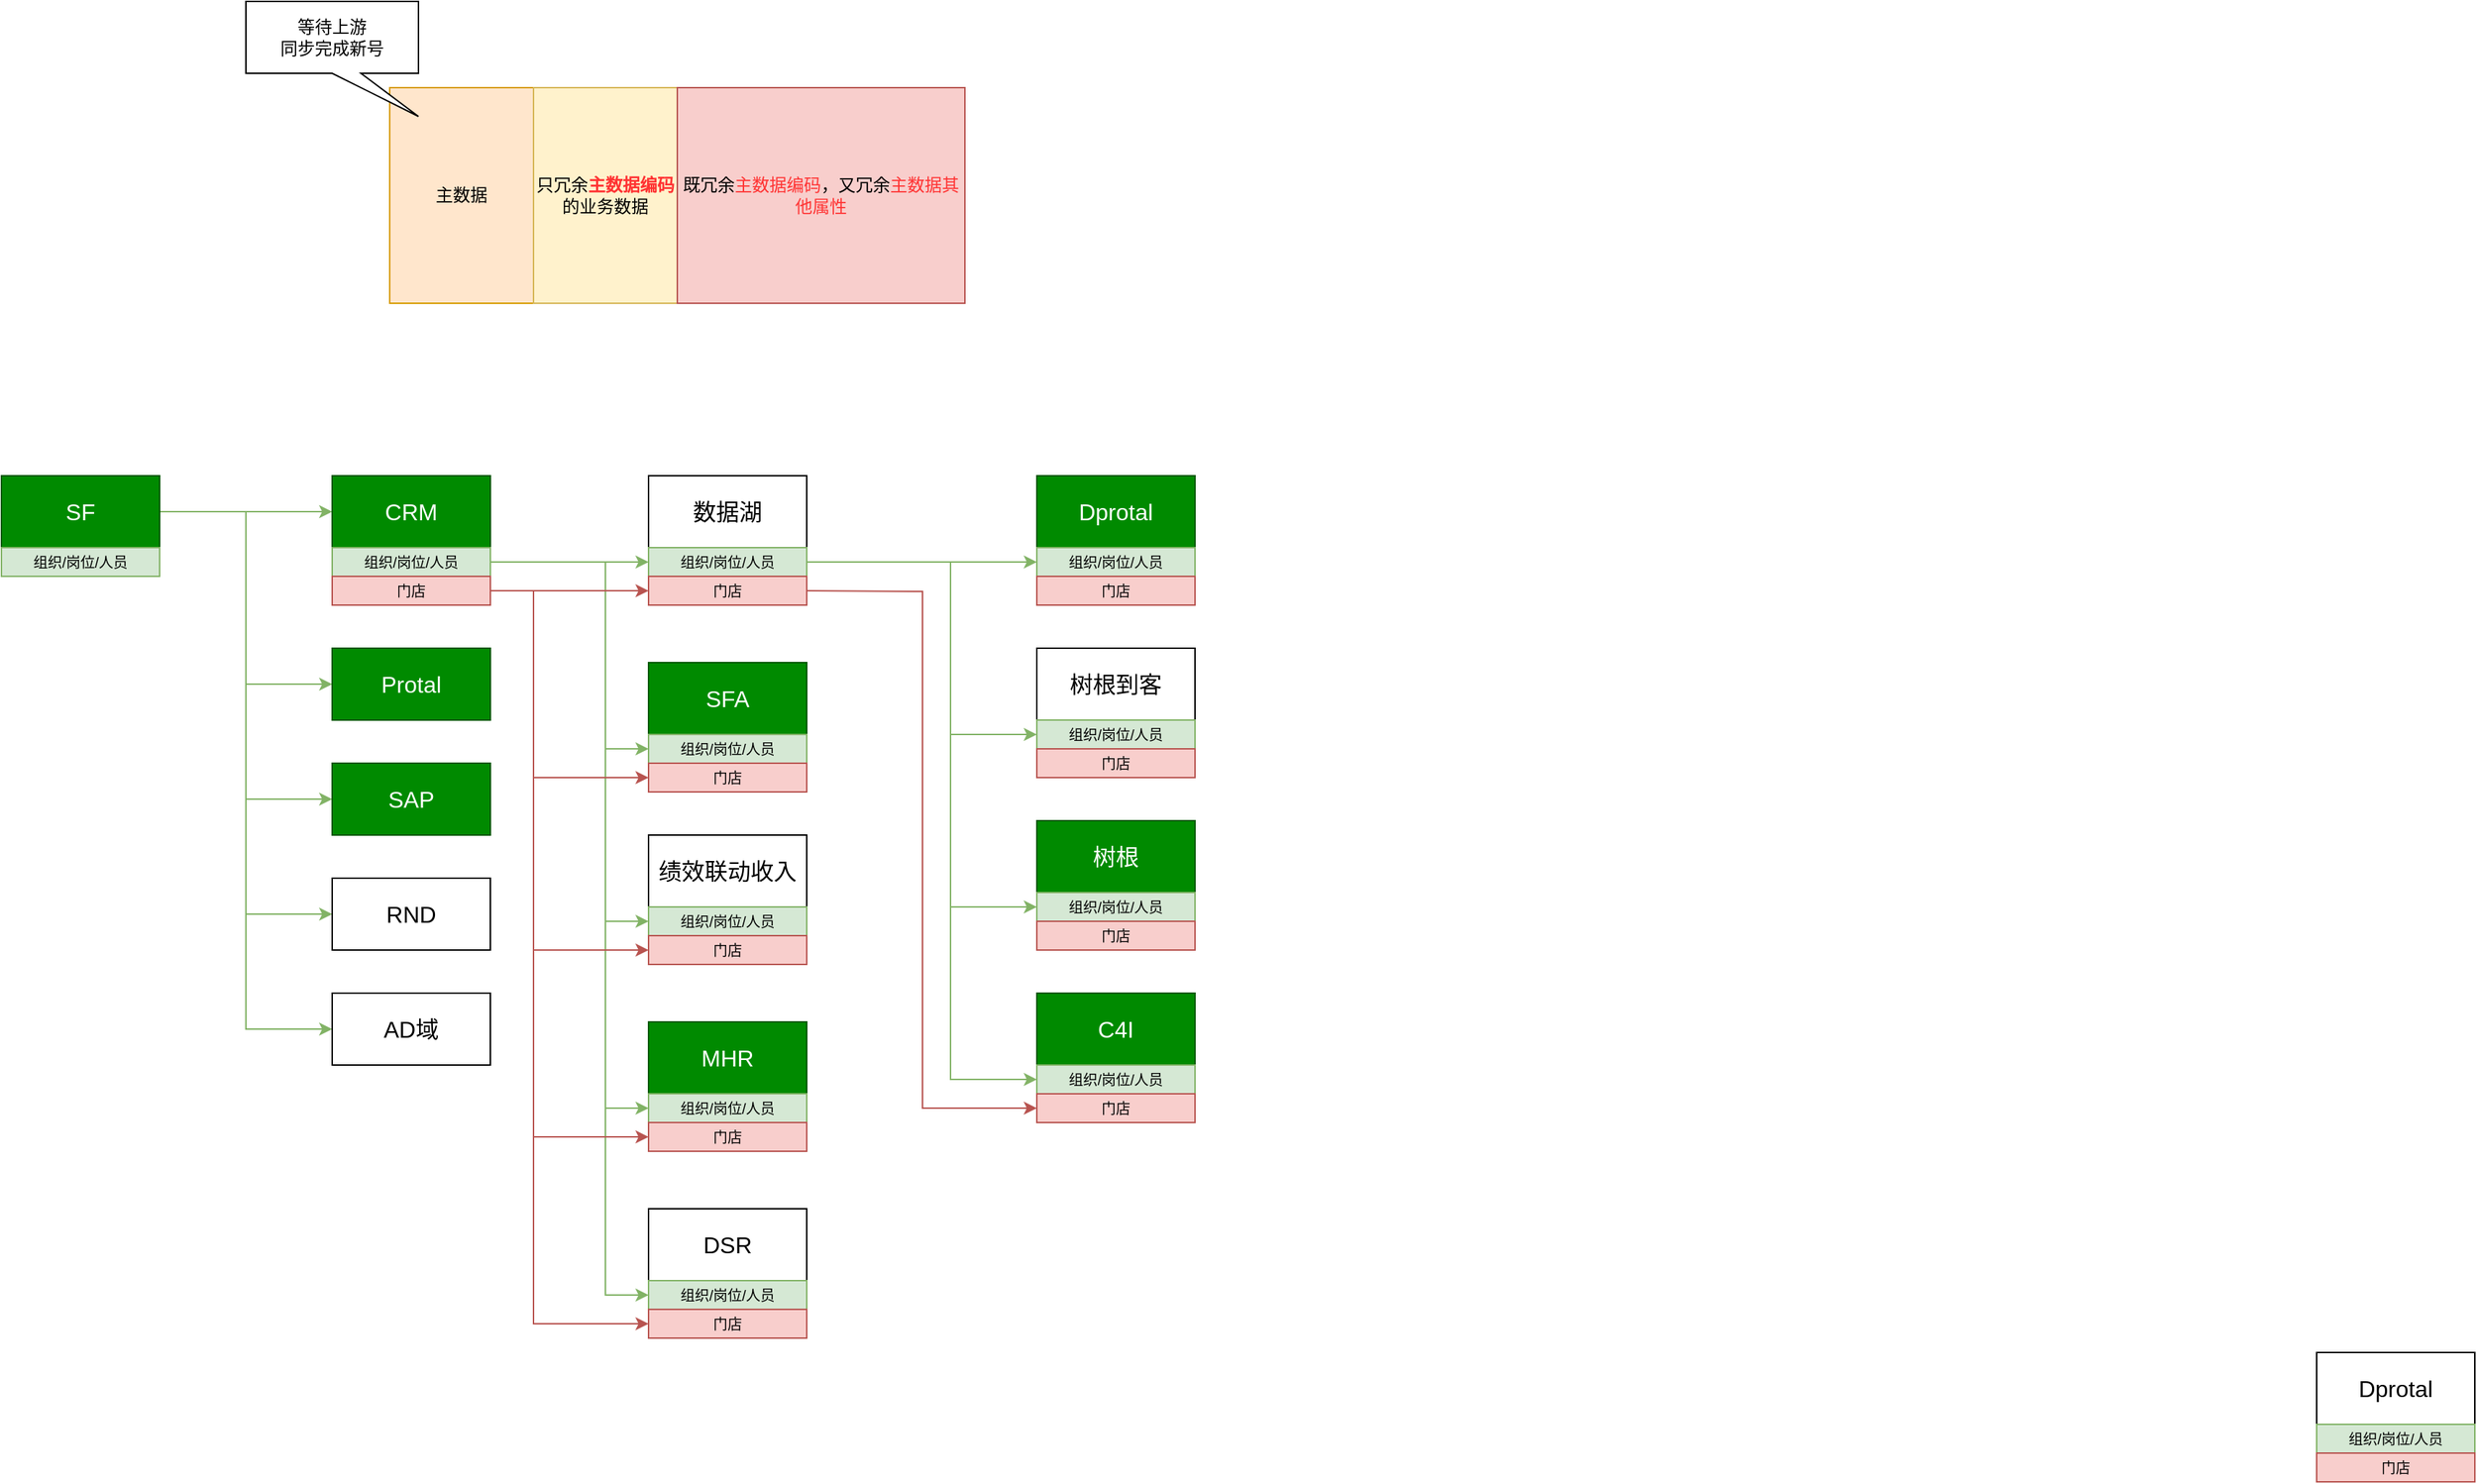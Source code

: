 <mxfile version="22.1.7" type="github">
  <diagram name="第 1 页" id="WvqQRma3N5nA3qjNvISH">
    <mxGraphModel dx="1919" dy="687" grid="1" gridSize="10" guides="1" tooltips="1" connect="1" arrows="1" fold="1" page="1" pageScale="1" pageWidth="827" pageHeight="1169" math="0" shadow="0">
      <root>
        <mxCell id="0" />
        <mxCell id="1" parent="0" />
        <mxCell id="66wZoI4fhX7Pc3D_EZnd-4" value="" style="rounded=0;whiteSpace=wrap;html=1;" vertex="1" parent="1">
          <mxGeometry x="60" y="230" width="400" height="150" as="geometry" />
        </mxCell>
        <mxCell id="66wZoI4fhX7Pc3D_EZnd-5" value="主数据" style="rounded=0;whiteSpace=wrap;html=1;fillColor=#ffe6cc;strokeColor=#d79b00;" vertex="1" parent="1">
          <mxGeometry x="60" y="230" width="100" height="150" as="geometry" />
        </mxCell>
        <mxCell id="66wZoI4fhX7Pc3D_EZnd-6" value="只冗余&lt;b&gt;&lt;font color=&quot;#ff3333&quot;&gt;主数据编码&lt;/font&gt;&lt;/b&gt;的业务数据" style="rounded=0;whiteSpace=wrap;html=1;fillColor=#fff2cc;strokeColor=#d6b656;" vertex="1" parent="1">
          <mxGeometry x="160" y="230" width="100" height="150" as="geometry" />
        </mxCell>
        <mxCell id="66wZoI4fhX7Pc3D_EZnd-7" value="既冗余&lt;font color=&quot;#ff3333&quot;&gt;主数据编码&lt;/font&gt;，又冗余&lt;font color=&quot;#ff3333&quot;&gt;主数据其他属性&lt;/font&gt;" style="rounded=0;whiteSpace=wrap;html=1;fillColor=#f8cecc;strokeColor=#b85450;" vertex="1" parent="1">
          <mxGeometry x="260" y="230" width="200" height="150" as="geometry" />
        </mxCell>
        <mxCell id="66wZoI4fhX7Pc3D_EZnd-8" value="等待上游&lt;br&gt;同步完成新号" style="shape=callout;whiteSpace=wrap;html=1;perimeter=calloutPerimeter;position2=1;" vertex="1" parent="1">
          <mxGeometry x="-40" y="170" width="120" height="80" as="geometry" />
        </mxCell>
        <mxCell id="66wZoI4fhX7Pc3D_EZnd-15" style="edgeStyle=orthogonalEdgeStyle;rounded=0;orthogonalLoop=1;jettySize=auto;html=1;exitX=1;exitY=0.5;exitDx=0;exitDy=0;entryX=0;entryY=0.5;entryDx=0;entryDy=0;fillColor=#d5e8d4;strokeColor=#82b366;" edge="1" parent="1" source="66wZoI4fhX7Pc3D_EZnd-11" target="66wZoI4fhX7Pc3D_EZnd-13">
          <mxGeometry relative="1" as="geometry" />
        </mxCell>
        <mxCell id="66wZoI4fhX7Pc3D_EZnd-23" style="edgeStyle=orthogonalEdgeStyle;rounded=0;orthogonalLoop=1;jettySize=auto;html=1;exitX=1;exitY=0.5;exitDx=0;exitDy=0;entryX=0;entryY=0.5;entryDx=0;entryDy=0;fillColor=#d5e8d4;strokeColor=#82b366;" edge="1" parent="1" source="66wZoI4fhX7Pc3D_EZnd-11" target="66wZoI4fhX7Pc3D_EZnd-17">
          <mxGeometry relative="1" as="geometry" />
        </mxCell>
        <mxCell id="66wZoI4fhX7Pc3D_EZnd-24" style="edgeStyle=orthogonalEdgeStyle;rounded=0;orthogonalLoop=1;jettySize=auto;html=1;exitX=1;exitY=0.5;exitDx=0;exitDy=0;entryX=0;entryY=0.5;entryDx=0;entryDy=0;fillColor=#d5e8d4;strokeColor=#82b366;" edge="1" parent="1" source="66wZoI4fhX7Pc3D_EZnd-11" target="66wZoI4fhX7Pc3D_EZnd-20">
          <mxGeometry relative="1" as="geometry" />
        </mxCell>
        <mxCell id="66wZoI4fhX7Pc3D_EZnd-25" style="edgeStyle=orthogonalEdgeStyle;rounded=0;orthogonalLoop=1;jettySize=auto;html=1;exitX=1;exitY=0.5;exitDx=0;exitDy=0;entryX=0;entryY=0.5;entryDx=0;entryDy=0;fillColor=#d5e8d4;strokeColor=#82b366;" edge="1" parent="1" source="66wZoI4fhX7Pc3D_EZnd-11" target="66wZoI4fhX7Pc3D_EZnd-21">
          <mxGeometry relative="1" as="geometry" />
        </mxCell>
        <mxCell id="66wZoI4fhX7Pc3D_EZnd-26" style="edgeStyle=orthogonalEdgeStyle;rounded=0;orthogonalLoop=1;jettySize=auto;html=1;exitX=1;exitY=0.5;exitDx=0;exitDy=0;entryX=0;entryY=0.5;entryDx=0;entryDy=0;fillColor=#d5e8d4;strokeColor=#82b366;" edge="1" parent="1" source="66wZoI4fhX7Pc3D_EZnd-11" target="66wZoI4fhX7Pc3D_EZnd-22">
          <mxGeometry relative="1" as="geometry" />
        </mxCell>
        <mxCell id="66wZoI4fhX7Pc3D_EZnd-11" value="&lt;font style=&quot;font-size: 16px;&quot;&gt;SF&lt;/font&gt;" style="rounded=0;whiteSpace=wrap;html=1;fillColor=#008a00;fontColor=#ffffff;strokeColor=#005700;" vertex="1" parent="1">
          <mxGeometry x="-210" y="500" width="110" height="50" as="geometry" />
        </mxCell>
        <mxCell id="66wZoI4fhX7Pc3D_EZnd-12" value="&lt;font style=&quot;font-size: 10px;&quot;&gt;组织/岗位/人员&lt;/font&gt;" style="rounded=0;whiteSpace=wrap;html=1;fillColor=#d5e8d4;strokeColor=#82b366;" vertex="1" parent="1">
          <mxGeometry x="-210" y="550" width="110" height="20" as="geometry" />
        </mxCell>
        <mxCell id="66wZoI4fhX7Pc3D_EZnd-13" value="&lt;font style=&quot;font-size: 16px;&quot;&gt;CRM&lt;/font&gt;" style="rounded=0;whiteSpace=wrap;html=1;fillColor=#008a00;fontColor=#ffffff;strokeColor=#005700;" vertex="1" parent="1">
          <mxGeometry x="20" y="500" width="110" height="50" as="geometry" />
        </mxCell>
        <mxCell id="66wZoI4fhX7Pc3D_EZnd-31" style="edgeStyle=orthogonalEdgeStyle;rounded=0;orthogonalLoop=1;jettySize=auto;html=1;exitX=1;exitY=0.5;exitDx=0;exitDy=0;entryX=0;entryY=0.5;entryDx=0;entryDy=0;fillColor=#d5e8d4;strokeColor=#82b366;" edge="1" parent="1" source="66wZoI4fhX7Pc3D_EZnd-14" target="66wZoI4fhX7Pc3D_EZnd-28">
          <mxGeometry relative="1" as="geometry" />
        </mxCell>
        <mxCell id="66wZoI4fhX7Pc3D_EZnd-36" style="edgeStyle=orthogonalEdgeStyle;rounded=0;orthogonalLoop=1;jettySize=auto;html=1;exitX=1;exitY=0.5;exitDx=0;exitDy=0;entryX=0;entryY=0.5;entryDx=0;entryDy=0;fillColor=#d5e8d4;strokeColor=#82b366;" edge="1" parent="1" source="66wZoI4fhX7Pc3D_EZnd-14" target="66wZoI4fhX7Pc3D_EZnd-34">
          <mxGeometry relative="1" as="geometry">
            <Array as="points">
              <mxPoint x="210" y="560" />
              <mxPoint x="210" y="690" />
            </Array>
          </mxGeometry>
        </mxCell>
        <mxCell id="66wZoI4fhX7Pc3D_EZnd-48" style="edgeStyle=orthogonalEdgeStyle;rounded=0;orthogonalLoop=1;jettySize=auto;html=1;exitX=1;exitY=0.5;exitDx=0;exitDy=0;entryX=0;entryY=0.5;entryDx=0;entryDy=0;fillColor=#d5e8d4;strokeColor=#82b366;" edge="1" parent="1" source="66wZoI4fhX7Pc3D_EZnd-14" target="66wZoI4fhX7Pc3D_EZnd-39">
          <mxGeometry relative="1" as="geometry">
            <Array as="points">
              <mxPoint x="210" y="560" />
              <mxPoint x="210" y="810" />
            </Array>
          </mxGeometry>
        </mxCell>
        <mxCell id="66wZoI4fhX7Pc3D_EZnd-50" style="edgeStyle=orthogonalEdgeStyle;rounded=0;orthogonalLoop=1;jettySize=auto;html=1;exitX=1;exitY=0.5;exitDx=0;exitDy=0;entryX=0;entryY=0.5;entryDx=0;entryDy=0;fillColor=#d5e8d4;strokeColor=#82b366;" edge="1" parent="1" source="66wZoI4fhX7Pc3D_EZnd-14" target="66wZoI4fhX7Pc3D_EZnd-42">
          <mxGeometry relative="1" as="geometry">
            <Array as="points">
              <mxPoint x="210" y="560" />
              <mxPoint x="210" y="940" />
            </Array>
          </mxGeometry>
        </mxCell>
        <mxCell id="66wZoI4fhX7Pc3D_EZnd-51" style="edgeStyle=orthogonalEdgeStyle;rounded=0;orthogonalLoop=1;jettySize=auto;html=1;exitX=1;exitY=0.5;exitDx=0;exitDy=0;entryX=0;entryY=0.5;entryDx=0;entryDy=0;fillColor=#d5e8d4;strokeColor=#82b366;" edge="1" parent="1" source="66wZoI4fhX7Pc3D_EZnd-14" target="66wZoI4fhX7Pc3D_EZnd-45">
          <mxGeometry relative="1" as="geometry">
            <Array as="points">
              <mxPoint x="210" y="560" />
              <mxPoint x="210" y="1070" />
            </Array>
          </mxGeometry>
        </mxCell>
        <mxCell id="66wZoI4fhX7Pc3D_EZnd-14" value="&lt;font style=&quot;font-size: 10px;&quot;&gt;组织/岗位/人员&lt;/font&gt;" style="rounded=0;whiteSpace=wrap;html=1;fillColor=#d5e8d4;strokeColor=#82b366;" vertex="1" parent="1">
          <mxGeometry x="20" y="550" width="110" height="20" as="geometry" />
        </mxCell>
        <mxCell id="66wZoI4fhX7Pc3D_EZnd-32" style="edgeStyle=orthogonalEdgeStyle;rounded=0;orthogonalLoop=1;jettySize=auto;html=1;exitX=1;exitY=0.5;exitDx=0;exitDy=0;entryX=0;entryY=0.5;entryDx=0;entryDy=0;fillColor=#f8cecc;strokeColor=#b85450;" edge="1" parent="1" source="66wZoI4fhX7Pc3D_EZnd-16" target="66wZoI4fhX7Pc3D_EZnd-29">
          <mxGeometry relative="1" as="geometry" />
        </mxCell>
        <mxCell id="66wZoI4fhX7Pc3D_EZnd-37" style="edgeStyle=orthogonalEdgeStyle;rounded=0;orthogonalLoop=1;jettySize=auto;html=1;exitX=1;exitY=0.5;exitDx=0;exitDy=0;entryX=0;entryY=0.5;entryDx=0;entryDy=0;fillColor=#f8cecc;strokeColor=#b85450;" edge="1" parent="1" source="66wZoI4fhX7Pc3D_EZnd-16" target="66wZoI4fhX7Pc3D_EZnd-35">
          <mxGeometry relative="1" as="geometry">
            <Array as="points">
              <mxPoint x="160" y="580" />
              <mxPoint x="160" y="710" />
            </Array>
          </mxGeometry>
        </mxCell>
        <mxCell id="66wZoI4fhX7Pc3D_EZnd-47" style="edgeStyle=orthogonalEdgeStyle;rounded=0;orthogonalLoop=1;jettySize=auto;html=1;exitX=1;exitY=0.5;exitDx=0;exitDy=0;entryX=0;entryY=0.5;entryDx=0;entryDy=0;fillColor=#f8cecc;strokeColor=#b85450;" edge="1" parent="1" source="66wZoI4fhX7Pc3D_EZnd-16" target="66wZoI4fhX7Pc3D_EZnd-40">
          <mxGeometry relative="1" as="geometry">
            <Array as="points">
              <mxPoint x="160" y="580" />
              <mxPoint x="160" y="830" />
            </Array>
          </mxGeometry>
        </mxCell>
        <mxCell id="66wZoI4fhX7Pc3D_EZnd-49" style="edgeStyle=orthogonalEdgeStyle;rounded=0;orthogonalLoop=1;jettySize=auto;html=1;exitX=1;exitY=0.5;exitDx=0;exitDy=0;entryX=0;entryY=0.5;entryDx=0;entryDy=0;fillColor=#f8cecc;strokeColor=#b85450;" edge="1" parent="1" source="66wZoI4fhX7Pc3D_EZnd-16" target="66wZoI4fhX7Pc3D_EZnd-43">
          <mxGeometry relative="1" as="geometry">
            <Array as="points">
              <mxPoint x="160" y="580" />
              <mxPoint x="160" y="960" />
            </Array>
          </mxGeometry>
        </mxCell>
        <mxCell id="66wZoI4fhX7Pc3D_EZnd-52" style="edgeStyle=orthogonalEdgeStyle;rounded=0;orthogonalLoop=1;jettySize=auto;html=1;exitX=1;exitY=0.5;exitDx=0;exitDy=0;entryX=0;entryY=0.5;entryDx=0;entryDy=0;fillColor=#f8cecc;strokeColor=#b85450;" edge="1" parent="1" source="66wZoI4fhX7Pc3D_EZnd-16" target="66wZoI4fhX7Pc3D_EZnd-46">
          <mxGeometry relative="1" as="geometry">
            <Array as="points">
              <mxPoint x="160" y="580" />
              <mxPoint x="160" y="1090" />
            </Array>
          </mxGeometry>
        </mxCell>
        <mxCell id="66wZoI4fhX7Pc3D_EZnd-16" value="&lt;span style=&quot;font-size: 10px;&quot;&gt;门店&lt;/span&gt;" style="rounded=0;whiteSpace=wrap;html=1;fillColor=#f8cecc;strokeColor=#b85450;" vertex="1" parent="1">
          <mxGeometry x="20" y="570" width="110" height="20" as="geometry" />
        </mxCell>
        <mxCell id="66wZoI4fhX7Pc3D_EZnd-17" value="&lt;font style=&quot;font-size: 16px;&quot;&gt;Protal&lt;/font&gt;" style="rounded=0;whiteSpace=wrap;html=1;fillColor=#008a00;fontColor=#ffffff;strokeColor=#005700;" vertex="1" parent="1">
          <mxGeometry x="20" y="620" width="110" height="50" as="geometry" />
        </mxCell>
        <mxCell id="66wZoI4fhX7Pc3D_EZnd-20" value="&lt;span style=&quot;font-size: 16px;&quot;&gt;SAP&lt;/span&gt;" style="rounded=0;whiteSpace=wrap;html=1;fillColor=#008a00;fontColor=#ffffff;strokeColor=#005700;" vertex="1" parent="1">
          <mxGeometry x="20" y="700" width="110" height="50" as="geometry" />
        </mxCell>
        <mxCell id="66wZoI4fhX7Pc3D_EZnd-21" value="&lt;span style=&quot;font-size: 16px;&quot;&gt;RND&lt;/span&gt;" style="rounded=0;whiteSpace=wrap;html=1;" vertex="1" parent="1">
          <mxGeometry x="20" y="780" width="110" height="50" as="geometry" />
        </mxCell>
        <mxCell id="66wZoI4fhX7Pc3D_EZnd-22" value="&lt;span style=&quot;font-size: 16px;&quot;&gt;AD域&lt;/span&gt;" style="rounded=0;whiteSpace=wrap;html=1;" vertex="1" parent="1">
          <mxGeometry x="20" y="860" width="110" height="50" as="geometry" />
        </mxCell>
        <mxCell id="66wZoI4fhX7Pc3D_EZnd-33" value="&lt;font style=&quot;font-size: 16px;&quot;&gt;SFA&lt;/font&gt;" style="rounded=0;whiteSpace=wrap;html=1;fillColor=#008a00;fontColor=#ffffff;strokeColor=#005700;" vertex="1" parent="1">
          <mxGeometry x="240" y="630" width="110" height="50" as="geometry" />
        </mxCell>
        <mxCell id="66wZoI4fhX7Pc3D_EZnd-34" value="&lt;font style=&quot;font-size: 10px;&quot;&gt;组织/岗位/人员&lt;/font&gt;" style="rounded=0;whiteSpace=wrap;html=1;fillColor=#d5e8d4;strokeColor=#82b366;" vertex="1" parent="1">
          <mxGeometry x="240" y="680" width="110" height="20" as="geometry" />
        </mxCell>
        <mxCell id="66wZoI4fhX7Pc3D_EZnd-35" value="&lt;span style=&quot;font-size: 10px;&quot;&gt;门店&lt;/span&gt;" style="rounded=0;whiteSpace=wrap;html=1;fillColor=#f8cecc;strokeColor=#b85450;" vertex="1" parent="1">
          <mxGeometry x="240" y="700" width="110" height="20" as="geometry" />
        </mxCell>
        <mxCell id="66wZoI4fhX7Pc3D_EZnd-38" value="&lt;span style=&quot;font-size: 16px;&quot;&gt;绩效联动收入&lt;/span&gt;" style="rounded=0;whiteSpace=wrap;html=1;" vertex="1" parent="1">
          <mxGeometry x="240" y="750" width="110" height="50" as="geometry" />
        </mxCell>
        <mxCell id="66wZoI4fhX7Pc3D_EZnd-39" value="&lt;font style=&quot;font-size: 10px;&quot;&gt;组织/岗位/人员&lt;/font&gt;" style="rounded=0;whiteSpace=wrap;html=1;fillColor=#d5e8d4;strokeColor=#82b366;" vertex="1" parent="1">
          <mxGeometry x="240" y="800" width="110" height="20" as="geometry" />
        </mxCell>
        <mxCell id="66wZoI4fhX7Pc3D_EZnd-40" value="&lt;span style=&quot;font-size: 10px;&quot;&gt;门店&lt;/span&gt;" style="rounded=0;whiteSpace=wrap;html=1;fillColor=#f8cecc;strokeColor=#b85450;" vertex="1" parent="1">
          <mxGeometry x="240" y="820" width="110" height="20" as="geometry" />
        </mxCell>
        <mxCell id="66wZoI4fhX7Pc3D_EZnd-41" value="&lt;span style=&quot;font-size: 16px;&quot;&gt;MHR&lt;/span&gt;" style="rounded=0;whiteSpace=wrap;html=1;fillColor=#008a00;fontColor=#ffffff;strokeColor=#005700;" vertex="1" parent="1">
          <mxGeometry x="240" y="880" width="110" height="50" as="geometry" />
        </mxCell>
        <mxCell id="66wZoI4fhX7Pc3D_EZnd-42" value="&lt;font style=&quot;font-size: 10px;&quot;&gt;组织/岗位/人员&lt;/font&gt;" style="rounded=0;whiteSpace=wrap;html=1;fillColor=#d5e8d4;strokeColor=#82b366;" vertex="1" parent="1">
          <mxGeometry x="240" y="930" width="110" height="20" as="geometry" />
        </mxCell>
        <mxCell id="66wZoI4fhX7Pc3D_EZnd-43" value="&lt;span style=&quot;font-size: 10px;&quot;&gt;门店&lt;/span&gt;" style="rounded=0;whiteSpace=wrap;html=1;fillColor=#f8cecc;strokeColor=#b85450;" vertex="1" parent="1">
          <mxGeometry x="240" y="950" width="110" height="20" as="geometry" />
        </mxCell>
        <mxCell id="66wZoI4fhX7Pc3D_EZnd-44" value="&lt;span style=&quot;font-size: 16px;&quot;&gt;DSR&lt;/span&gt;" style="rounded=0;whiteSpace=wrap;html=1;" vertex="1" parent="1">
          <mxGeometry x="240" y="1010" width="110" height="50" as="geometry" />
        </mxCell>
        <mxCell id="66wZoI4fhX7Pc3D_EZnd-45" value="&lt;font style=&quot;font-size: 10px;&quot;&gt;组织/岗位/人员&lt;/font&gt;" style="rounded=0;whiteSpace=wrap;html=1;fillColor=#d5e8d4;strokeColor=#82b366;" vertex="1" parent="1">
          <mxGeometry x="240" y="1060" width="110" height="20" as="geometry" />
        </mxCell>
        <mxCell id="66wZoI4fhX7Pc3D_EZnd-46" value="&lt;span style=&quot;font-size: 10px;&quot;&gt;门店&lt;/span&gt;" style="rounded=0;whiteSpace=wrap;html=1;fillColor=#f8cecc;strokeColor=#b85450;" vertex="1" parent="1">
          <mxGeometry x="240" y="1080" width="110" height="20" as="geometry" />
        </mxCell>
        <mxCell id="66wZoI4fhX7Pc3D_EZnd-59" value="" style="group" vertex="1" connectable="0" parent="1">
          <mxGeometry x="240" y="500" width="110" height="90" as="geometry" />
        </mxCell>
        <mxCell id="66wZoI4fhX7Pc3D_EZnd-27" value="&lt;font style=&quot;font-size: 16px;&quot;&gt;数据湖&lt;/font&gt;" style="rounded=0;whiteSpace=wrap;html=1;" vertex="1" parent="66wZoI4fhX7Pc3D_EZnd-59">
          <mxGeometry width="110" height="50" as="geometry" />
        </mxCell>
        <mxCell id="66wZoI4fhX7Pc3D_EZnd-28" value="&lt;font style=&quot;font-size: 10px;&quot;&gt;组织/岗位/人员&lt;/font&gt;" style="rounded=0;whiteSpace=wrap;html=1;fillColor=#d5e8d4;strokeColor=#82b366;" vertex="1" parent="66wZoI4fhX7Pc3D_EZnd-59">
          <mxGeometry y="50" width="110" height="20" as="geometry" />
        </mxCell>
        <mxCell id="66wZoI4fhX7Pc3D_EZnd-29" value="&lt;span style=&quot;font-size: 10px;&quot;&gt;门店&lt;/span&gt;" style="rounded=0;whiteSpace=wrap;html=1;fillColor=#f8cecc;strokeColor=#b85450;" vertex="1" parent="66wZoI4fhX7Pc3D_EZnd-59">
          <mxGeometry y="70" width="110" height="20" as="geometry" />
        </mxCell>
        <mxCell id="66wZoI4fhX7Pc3D_EZnd-64" style="edgeStyle=orthogonalEdgeStyle;rounded=0;orthogonalLoop=1;jettySize=auto;html=1;exitX=1;exitY=0.5;exitDx=0;exitDy=0;entryX=0;entryY=0.5;entryDx=0;entryDy=0;fillColor=#d5e8d4;strokeColor=#82b366;" edge="1" parent="1" source="66wZoI4fhX7Pc3D_EZnd-28" target="66wZoI4fhX7Pc3D_EZnd-62">
          <mxGeometry relative="1" as="geometry">
            <mxPoint x="520" y="559.667" as="targetPoint" />
          </mxGeometry>
        </mxCell>
        <mxCell id="66wZoI4fhX7Pc3D_EZnd-74" value="" style="group" vertex="1" connectable="0" parent="1">
          <mxGeometry x="510" y="620" width="110" height="90" as="geometry" />
        </mxCell>
        <mxCell id="66wZoI4fhX7Pc3D_EZnd-75" value="&lt;span style=&quot;font-size: 16px;&quot;&gt;树根到客&lt;/span&gt;" style="rounded=0;whiteSpace=wrap;html=1;" vertex="1" parent="66wZoI4fhX7Pc3D_EZnd-74">
          <mxGeometry width="110" height="50" as="geometry" />
        </mxCell>
        <mxCell id="66wZoI4fhX7Pc3D_EZnd-76" value="&lt;font style=&quot;font-size: 10px;&quot;&gt;组织/岗位/人员&lt;/font&gt;" style="rounded=0;whiteSpace=wrap;html=1;fillColor=#d5e8d4;strokeColor=#82b366;" vertex="1" parent="66wZoI4fhX7Pc3D_EZnd-74">
          <mxGeometry y="50" width="110" height="20" as="geometry" />
        </mxCell>
        <mxCell id="66wZoI4fhX7Pc3D_EZnd-77" value="&lt;span style=&quot;font-size: 10px;&quot;&gt;门店&lt;/span&gt;" style="rounded=0;whiteSpace=wrap;html=1;fillColor=#f8cecc;strokeColor=#b85450;" vertex="1" parent="66wZoI4fhX7Pc3D_EZnd-74">
          <mxGeometry y="70" width="110" height="20" as="geometry" />
        </mxCell>
        <mxCell id="66wZoI4fhX7Pc3D_EZnd-78" value="" style="group" vertex="1" connectable="0" parent="1">
          <mxGeometry x="1400" y="1110" width="110" height="90" as="geometry" />
        </mxCell>
        <mxCell id="66wZoI4fhX7Pc3D_EZnd-79" value="&lt;span style=&quot;font-size: 16px;&quot;&gt;Dprotal&lt;/span&gt;" style="rounded=0;whiteSpace=wrap;html=1;" vertex="1" parent="66wZoI4fhX7Pc3D_EZnd-78">
          <mxGeometry width="110" height="50" as="geometry" />
        </mxCell>
        <mxCell id="66wZoI4fhX7Pc3D_EZnd-80" value="&lt;font style=&quot;font-size: 10px;&quot;&gt;组织/岗位/人员&lt;/font&gt;" style="rounded=0;whiteSpace=wrap;html=1;fillColor=#d5e8d4;strokeColor=#82b366;" vertex="1" parent="66wZoI4fhX7Pc3D_EZnd-78">
          <mxGeometry y="50" width="110" height="20" as="geometry" />
        </mxCell>
        <mxCell id="66wZoI4fhX7Pc3D_EZnd-81" value="&lt;span style=&quot;font-size: 10px;&quot;&gt;门店&lt;/span&gt;" style="rounded=0;whiteSpace=wrap;html=1;fillColor=#f8cecc;strokeColor=#b85450;" vertex="1" parent="66wZoI4fhX7Pc3D_EZnd-78">
          <mxGeometry y="70" width="110" height="20" as="geometry" />
        </mxCell>
        <mxCell id="66wZoI4fhX7Pc3D_EZnd-86" value="" style="group;fillColor=#008a00;fontColor=#ffffff;strokeColor=#005700;container=0;" vertex="1" connectable="0" parent="1">
          <mxGeometry x="510" y="860" width="110" height="90" as="geometry" />
        </mxCell>
        <mxCell id="66wZoI4fhX7Pc3D_EZnd-90" style="edgeStyle=orthogonalEdgeStyle;rounded=0;orthogonalLoop=1;jettySize=auto;html=1;entryX=0;entryY=0.5;entryDx=0;entryDy=0;fillColor=#f8cecc;strokeColor=#b85450;" edge="1" parent="1" target="66wZoI4fhX7Pc3D_EZnd-89">
          <mxGeometry relative="1" as="geometry">
            <mxPoint x="350" y="580" as="sourcePoint" />
          </mxGeometry>
        </mxCell>
        <mxCell id="66wZoI4fhX7Pc3D_EZnd-91" style="edgeStyle=orthogonalEdgeStyle;rounded=0;orthogonalLoop=1;jettySize=auto;html=1;exitX=1;exitY=0.5;exitDx=0;exitDy=0;entryX=0;entryY=0.5;entryDx=0;entryDy=0;fillColor=#d5e8d4;strokeColor=#82b366;" edge="1" parent="1" source="66wZoI4fhX7Pc3D_EZnd-28" target="66wZoI4fhX7Pc3D_EZnd-76">
          <mxGeometry relative="1" as="geometry">
            <Array as="points">
              <mxPoint x="450" y="560" />
              <mxPoint x="450" y="680" />
            </Array>
          </mxGeometry>
        </mxCell>
        <mxCell id="66wZoI4fhX7Pc3D_EZnd-92" style="edgeStyle=orthogonalEdgeStyle;rounded=0;orthogonalLoop=1;jettySize=auto;html=1;exitX=1;exitY=0.5;exitDx=0;exitDy=0;entryX=0;entryY=0.5;entryDx=0;entryDy=0;fillColor=#d5e8d4;strokeColor=#82b366;" edge="1" parent="1" source="66wZoI4fhX7Pc3D_EZnd-28" target="66wZoI4fhX7Pc3D_EZnd-84">
          <mxGeometry relative="1" as="geometry">
            <Array as="points">
              <mxPoint x="450" y="560" />
              <mxPoint x="450" y="800" />
            </Array>
          </mxGeometry>
        </mxCell>
        <mxCell id="66wZoI4fhX7Pc3D_EZnd-93" style="edgeStyle=orthogonalEdgeStyle;rounded=0;orthogonalLoop=1;jettySize=auto;html=1;exitX=1;exitY=0.5;exitDx=0;exitDy=0;entryX=0;entryY=0.5;entryDx=0;entryDy=0;fillColor=#d5e8d4;strokeColor=#82b366;" edge="1" parent="1" source="66wZoI4fhX7Pc3D_EZnd-28" target="66wZoI4fhX7Pc3D_EZnd-88">
          <mxGeometry relative="1" as="geometry">
            <Array as="points">
              <mxPoint x="450" y="560" />
              <mxPoint x="450" y="920" />
            </Array>
          </mxGeometry>
        </mxCell>
        <mxCell id="66wZoI4fhX7Pc3D_EZnd-87" value="&lt;span style=&quot;font-size: 16px;&quot;&gt;C4I&lt;/span&gt;" style="rounded=0;whiteSpace=wrap;html=1;fillColor=#008a00;fontColor=#ffffff;strokeColor=#005700;" vertex="1" parent="1">
          <mxGeometry x="510" y="860" width="110" height="50" as="geometry" />
        </mxCell>
        <mxCell id="66wZoI4fhX7Pc3D_EZnd-88" value="&lt;font style=&quot;font-size: 10px;&quot;&gt;组织/岗位/人员&lt;/font&gt;" style="rounded=0;whiteSpace=wrap;html=1;fillColor=#d5e8d4;strokeColor=#82b366;" vertex="1" parent="1">
          <mxGeometry x="510" y="910" width="110" height="20" as="geometry" />
        </mxCell>
        <mxCell id="66wZoI4fhX7Pc3D_EZnd-89" value="&lt;span style=&quot;font-size: 10px;&quot;&gt;门店&lt;/span&gt;" style="rounded=0;whiteSpace=wrap;html=1;fillColor=#f8cecc;strokeColor=#b85450;" vertex="1" parent="1">
          <mxGeometry x="510" y="930" width="110" height="20" as="geometry" />
        </mxCell>
        <mxCell id="66wZoI4fhX7Pc3D_EZnd-83" value="&lt;span style=&quot;font-size: 16px;&quot;&gt;树根&lt;/span&gt;" style="rounded=0;whiteSpace=wrap;html=1;fillColor=#008a00;fontColor=#ffffff;strokeColor=#005700;" vertex="1" parent="1">
          <mxGeometry x="510" y="740" width="110" height="50" as="geometry" />
        </mxCell>
        <mxCell id="66wZoI4fhX7Pc3D_EZnd-84" value="&lt;font style=&quot;font-size: 10px;&quot;&gt;组织/岗位/人员&lt;/font&gt;" style="rounded=0;whiteSpace=wrap;html=1;fillColor=#d5e8d4;strokeColor=#82b366;" vertex="1" parent="1">
          <mxGeometry x="510" y="790" width="110" height="20" as="geometry" />
        </mxCell>
        <mxCell id="66wZoI4fhX7Pc3D_EZnd-85" value="&lt;span style=&quot;font-size: 10px;&quot;&gt;门店&lt;/span&gt;" style="rounded=0;whiteSpace=wrap;html=1;fillColor=#f8cecc;strokeColor=#b85450;" vertex="1" parent="1">
          <mxGeometry x="510" y="810" width="110" height="20" as="geometry" />
        </mxCell>
        <mxCell id="66wZoI4fhX7Pc3D_EZnd-61" value="&lt;span style=&quot;font-size: 16px;&quot;&gt;Dprotal&lt;/span&gt;" style="rounded=0;whiteSpace=wrap;html=1;fillColor=#008a00;fontColor=#ffffff;strokeColor=#005700;" vertex="1" parent="1">
          <mxGeometry x="510" y="500" width="110" height="50" as="geometry" />
        </mxCell>
        <mxCell id="66wZoI4fhX7Pc3D_EZnd-62" value="&lt;font style=&quot;font-size: 10px;&quot;&gt;组织/岗位/人员&lt;/font&gt;" style="rounded=0;whiteSpace=wrap;html=1;fillColor=#d5e8d4;strokeColor=#82b366;" vertex="1" parent="1">
          <mxGeometry x="510" y="550" width="110" height="20" as="geometry" />
        </mxCell>
        <mxCell id="66wZoI4fhX7Pc3D_EZnd-63" value="&lt;span style=&quot;font-size: 10px;&quot;&gt;门店&lt;/span&gt;" style="rounded=0;whiteSpace=wrap;html=1;fillColor=#f8cecc;strokeColor=#b85450;" vertex="1" parent="1">
          <mxGeometry x="510" y="570" width="110" height="20" as="geometry" />
        </mxCell>
      </root>
    </mxGraphModel>
  </diagram>
</mxfile>
